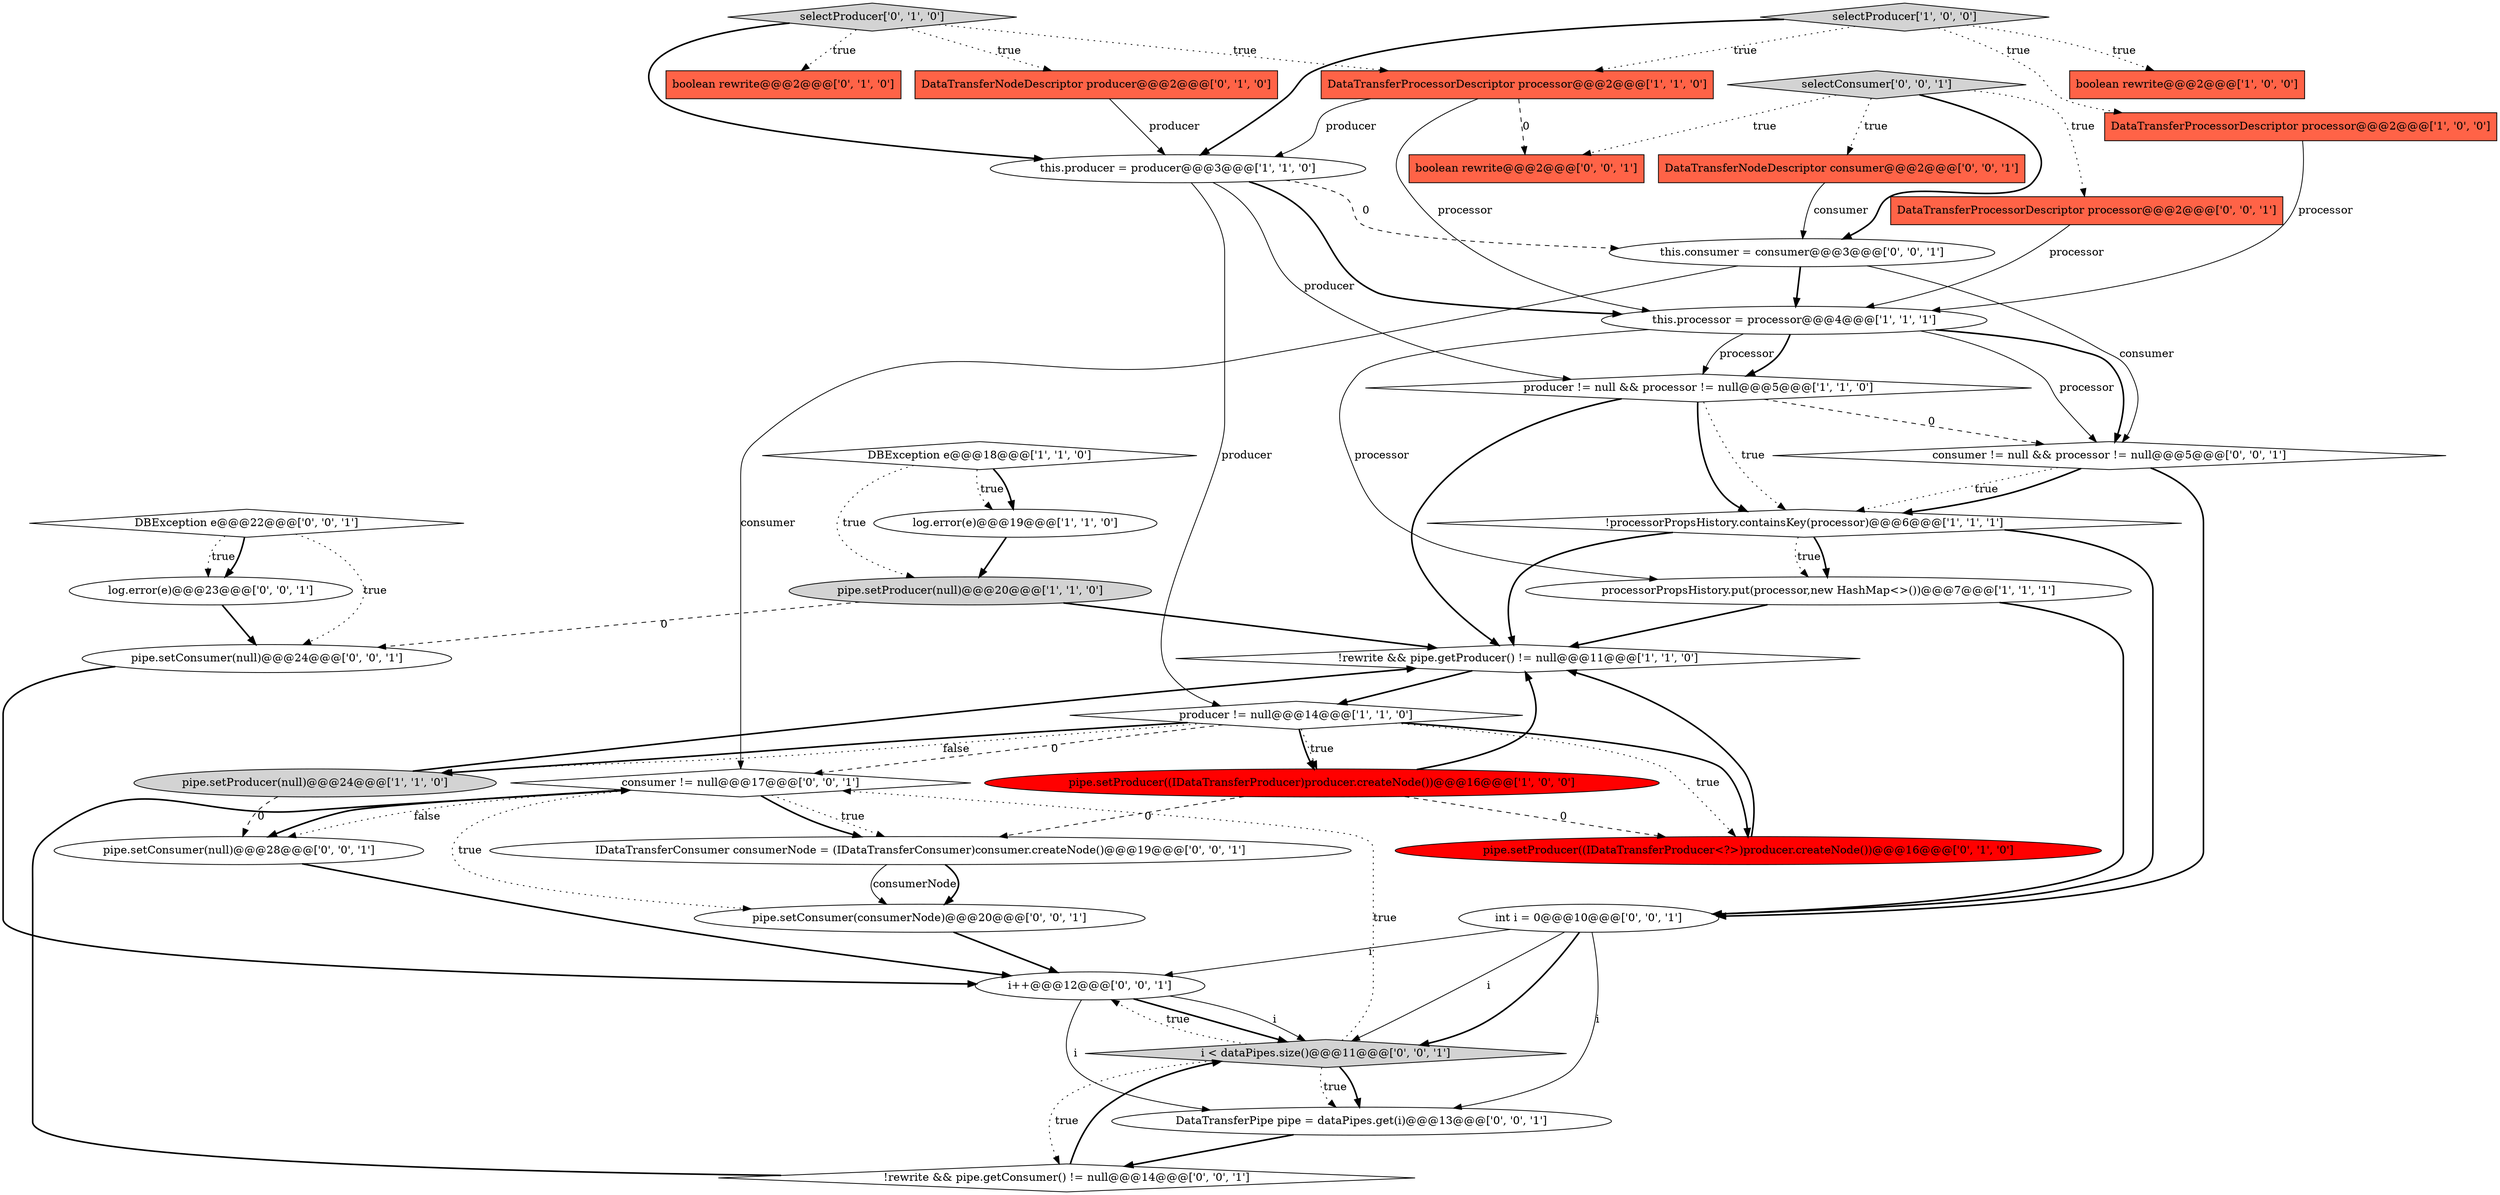digraph {
34 [style = filled, label = "this.consumer = consumer@@@3@@@['0', '0', '1']", fillcolor = white, shape = ellipse image = "AAA0AAABBB3BBB"];
17 [style = filled, label = "boolean rewrite@@@2@@@['0', '1', '0']", fillcolor = tomato, shape = box image = "AAA0AAABBB2BBB"];
26 [style = filled, label = "pipe.setConsumer(null)@@@28@@@['0', '0', '1']", fillcolor = white, shape = ellipse image = "AAA0AAABBB3BBB"];
36 [style = filled, label = "consumer != null@@@17@@@['0', '0', '1']", fillcolor = white, shape = diamond image = "AAA0AAABBB3BBB"];
22 [style = filled, label = "DataTransferNodeDescriptor consumer@@@2@@@['0', '0', '1']", fillcolor = tomato, shape = box image = "AAA0AAABBB3BBB"];
30 [style = filled, label = "log.error(e)@@@23@@@['0', '0', '1']", fillcolor = white, shape = ellipse image = "AAA0AAABBB3BBB"];
6 [style = filled, label = "processorPropsHistory.put(processor,new HashMap<>())@@@7@@@['1', '1', '1']", fillcolor = white, shape = ellipse image = "AAA0AAABBB1BBB"];
15 [style = filled, label = "pipe.setProducer(null)@@@24@@@['1', '1', '0']", fillcolor = lightgray, shape = ellipse image = "AAA0AAABBB1BBB"];
19 [style = filled, label = "pipe.setProducer((IDataTransferProducer<?>)producer.createNode())@@@16@@@['0', '1', '0']", fillcolor = red, shape = ellipse image = "AAA1AAABBB2BBB"];
5 [style = filled, label = "DataTransferProcessorDescriptor processor@@@2@@@['1', '1', '0']", fillcolor = tomato, shape = box image = "AAA0AAABBB1BBB"];
8 [style = filled, label = "pipe.setProducer(null)@@@20@@@['1', '1', '0']", fillcolor = lightgray, shape = ellipse image = "AAA0AAABBB1BBB"];
2 [style = filled, label = "DataTransferProcessorDescriptor processor@@@2@@@['1', '0', '0']", fillcolor = tomato, shape = box image = "AAA0AAABBB1BBB"];
27 [style = filled, label = "!rewrite && pipe.getConsumer() != null@@@14@@@['0', '0', '1']", fillcolor = white, shape = diamond image = "AAA0AAABBB3BBB"];
25 [style = filled, label = "i < dataPipes.size()@@@11@@@['0', '0', '1']", fillcolor = lightgray, shape = diamond image = "AAA0AAABBB3BBB"];
24 [style = filled, label = "int i = 0@@@10@@@['0', '0', '1']", fillcolor = white, shape = ellipse image = "AAA0AAABBB3BBB"];
16 [style = filled, label = "DataTransferNodeDescriptor producer@@@2@@@['0', '1', '0']", fillcolor = tomato, shape = box image = "AAA0AAABBB2BBB"];
11 [style = filled, label = "DBException e@@@18@@@['1', '1', '0']", fillcolor = white, shape = diamond image = "AAA0AAABBB1BBB"];
35 [style = filled, label = "DBException e@@@22@@@['0', '0', '1']", fillcolor = white, shape = diamond image = "AAA0AAABBB3BBB"];
3 [style = filled, label = "pipe.setProducer((IDataTransferProducer)producer.createNode())@@@16@@@['1', '0', '0']", fillcolor = red, shape = ellipse image = "AAA1AAABBB1BBB"];
1 [style = filled, label = "this.producer = producer@@@3@@@['1', '1', '0']", fillcolor = white, shape = ellipse image = "AAA0AAABBB1BBB"];
20 [style = filled, label = "DataTransferProcessorDescriptor processor@@@2@@@['0', '0', '1']", fillcolor = tomato, shape = box image = "AAA0AAABBB3BBB"];
14 [style = filled, label = "producer != null@@@14@@@['1', '1', '0']", fillcolor = white, shape = diamond image = "AAA0AAABBB1BBB"];
21 [style = filled, label = "DataTransferPipe pipe = dataPipes.get(i)@@@13@@@['0', '0', '1']", fillcolor = white, shape = ellipse image = "AAA0AAABBB3BBB"];
4 [style = filled, label = "this.processor = processor@@@4@@@['1', '1', '1']", fillcolor = white, shape = ellipse image = "AAA0AAABBB1BBB"];
18 [style = filled, label = "selectProducer['0', '1', '0']", fillcolor = lightgray, shape = diamond image = "AAA0AAABBB2BBB"];
29 [style = filled, label = "consumer != null && processor != null@@@5@@@['0', '0', '1']", fillcolor = white, shape = diamond image = "AAA0AAABBB3BBB"];
28 [style = filled, label = "pipe.setConsumer(consumerNode)@@@20@@@['0', '0', '1']", fillcolor = white, shape = ellipse image = "AAA0AAABBB3BBB"];
7 [style = filled, label = "log.error(e)@@@19@@@['1', '1', '0']", fillcolor = white, shape = ellipse image = "AAA0AAABBB1BBB"];
0 [style = filled, label = "boolean rewrite@@@2@@@['1', '0', '0']", fillcolor = tomato, shape = box image = "AAA0AAABBB1BBB"];
37 [style = filled, label = "selectConsumer['0', '0', '1']", fillcolor = lightgray, shape = diamond image = "AAA0AAABBB3BBB"];
10 [style = filled, label = "producer != null && processor != null@@@5@@@['1', '1', '0']", fillcolor = white, shape = diamond image = "AAA0AAABBB1BBB"];
23 [style = filled, label = "IDataTransferConsumer consumerNode = (IDataTransferConsumer)consumer.createNode()@@@19@@@['0', '0', '1']", fillcolor = white, shape = ellipse image = "AAA0AAABBB3BBB"];
32 [style = filled, label = "pipe.setConsumer(null)@@@24@@@['0', '0', '1']", fillcolor = white, shape = ellipse image = "AAA0AAABBB3BBB"];
33 [style = filled, label = "i++@@@12@@@['0', '0', '1']", fillcolor = white, shape = ellipse image = "AAA0AAABBB3BBB"];
9 [style = filled, label = "selectProducer['1', '0', '0']", fillcolor = lightgray, shape = diamond image = "AAA0AAABBB1BBB"];
31 [style = filled, label = "boolean rewrite@@@2@@@['0', '0', '1']", fillcolor = tomato, shape = box image = "AAA0AAABBB3BBB"];
12 [style = filled, label = "!processorPropsHistory.containsKey(processor)@@@6@@@['1', '1', '1']", fillcolor = white, shape = diamond image = "AAA0AAABBB1BBB"];
13 [style = filled, label = "!rewrite && pipe.getProducer() != null@@@11@@@['1', '1', '0']", fillcolor = white, shape = diamond image = "AAA0AAABBB1BBB"];
14->3 [style = bold, label=""];
23->28 [style = solid, label="consumerNode"];
14->19 [style = dotted, label="true"];
34->29 [style = solid, label="consumer"];
8->32 [style = dashed, label="0"];
7->8 [style = bold, label=""];
37->31 [style = dotted, label="true"];
4->6 [style = solid, label="processor"];
23->28 [style = bold, label=""];
33->25 [style = solid, label="i"];
33->25 [style = bold, label=""];
10->12 [style = bold, label=""];
14->3 [style = dotted, label="true"];
11->8 [style = dotted, label="true"];
13->14 [style = bold, label=""];
27->25 [style = bold, label=""];
25->21 [style = bold, label=""];
25->21 [style = dotted, label="true"];
24->21 [style = solid, label="i"];
11->7 [style = dotted, label="true"];
1->4 [style = bold, label=""];
15->13 [style = bold, label=""];
18->16 [style = dotted, label="true"];
1->34 [style = dashed, label="0"];
36->26 [style = dotted, label="false"];
4->10 [style = solid, label="processor"];
10->29 [style = dashed, label="0"];
35->30 [style = dotted, label="true"];
1->10 [style = solid, label="producer"];
19->13 [style = bold, label=""];
18->1 [style = bold, label=""];
12->6 [style = dotted, label="true"];
5->4 [style = solid, label="processor"];
37->20 [style = dotted, label="true"];
15->26 [style = dashed, label="0"];
14->15 [style = bold, label=""];
18->5 [style = dotted, label="true"];
18->17 [style = dotted, label="true"];
9->1 [style = bold, label=""];
20->4 [style = solid, label="processor"];
14->15 [style = dotted, label="false"];
4->10 [style = bold, label=""];
9->0 [style = dotted, label="true"];
21->27 [style = bold, label=""];
14->19 [style = bold, label=""];
6->24 [style = bold, label=""];
1->14 [style = solid, label="producer"];
4->29 [style = bold, label=""];
30->32 [style = bold, label=""];
12->24 [style = bold, label=""];
36->28 [style = dotted, label="true"];
32->33 [style = bold, label=""];
3->23 [style = dashed, label="0"];
12->13 [style = bold, label=""];
10->13 [style = bold, label=""];
24->25 [style = bold, label=""];
6->13 [style = bold, label=""];
25->36 [style = dotted, label="true"];
37->22 [style = dotted, label="true"];
5->31 [style = dashed, label="0"];
24->33 [style = solid, label="i"];
36->23 [style = dotted, label="true"];
35->30 [style = bold, label=""];
8->13 [style = bold, label=""];
9->5 [style = dotted, label="true"];
25->33 [style = dotted, label="true"];
10->12 [style = dotted, label="true"];
27->36 [style = bold, label=""];
2->4 [style = solid, label="processor"];
34->36 [style = solid, label="consumer"];
5->1 [style = solid, label="producer"];
33->21 [style = solid, label="i"];
29->12 [style = dotted, label="true"];
36->26 [style = bold, label=""];
14->36 [style = dashed, label="0"];
12->6 [style = bold, label=""];
3->19 [style = dashed, label="0"];
29->12 [style = bold, label=""];
36->23 [style = bold, label=""];
28->33 [style = bold, label=""];
22->34 [style = solid, label="consumer"];
37->34 [style = bold, label=""];
9->2 [style = dotted, label="true"];
4->29 [style = solid, label="processor"];
3->13 [style = bold, label=""];
34->4 [style = bold, label=""];
25->27 [style = dotted, label="true"];
29->24 [style = bold, label=""];
26->33 [style = bold, label=""];
24->25 [style = solid, label="i"];
11->7 [style = bold, label=""];
16->1 [style = solid, label="producer"];
35->32 [style = dotted, label="true"];
}
